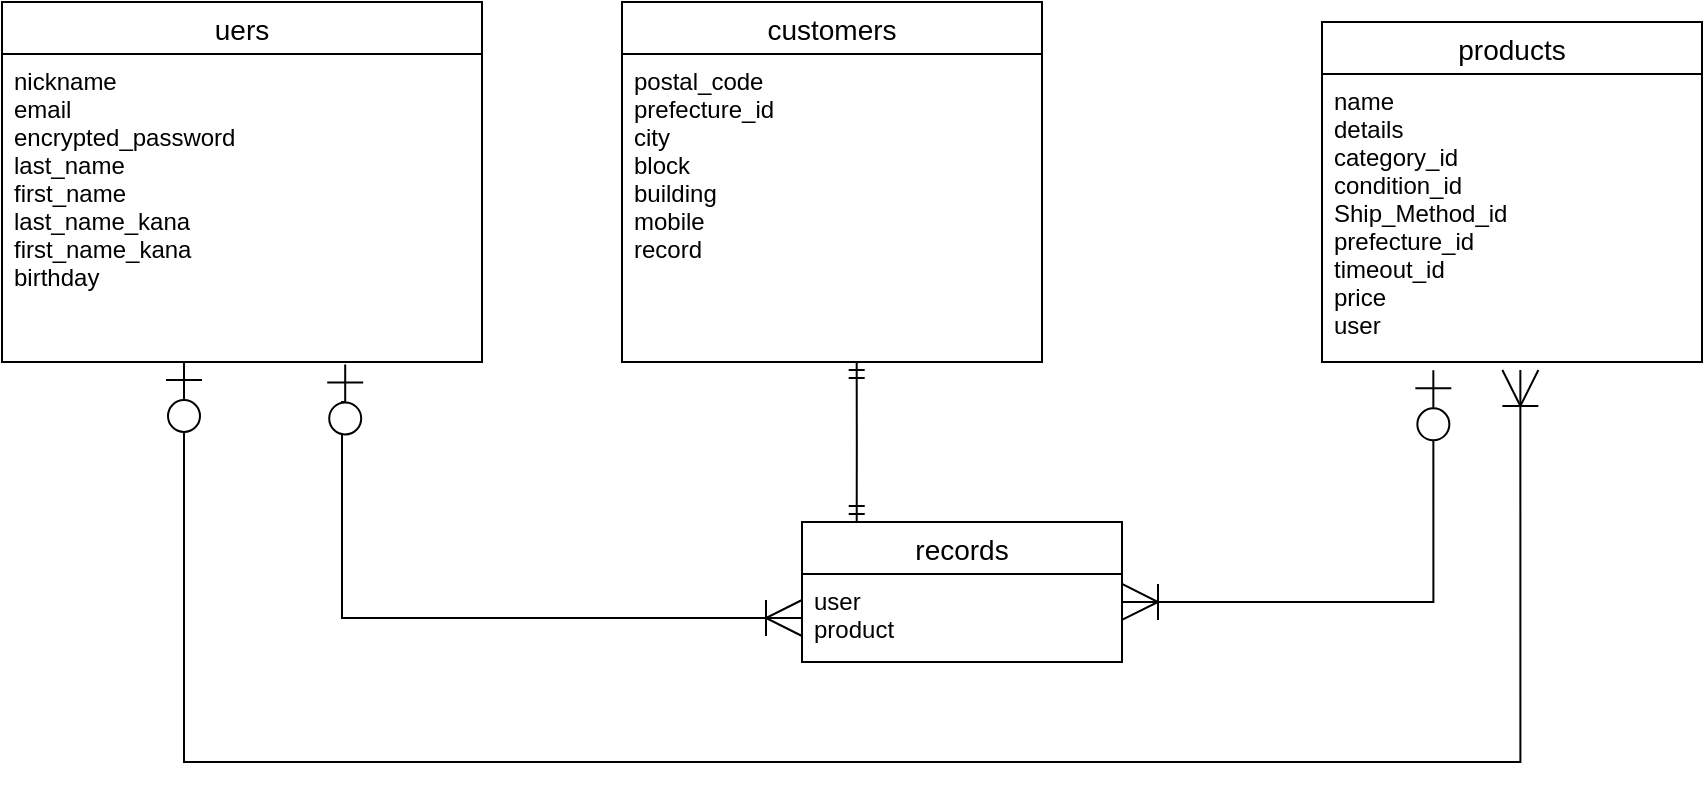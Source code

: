<mxfile>
    <diagram id="JVD0AmcllBKEgss-xGxE" name="ページ1">
        <mxGraphModel dx="899" dy="654" grid="1" gridSize="10" guides="1" tooltips="1" connect="1" arrows="1" fold="1" page="1" pageScale="1" pageWidth="827" pageHeight="1169" math="0" shadow="0">
            <root>
                <mxCell id="0"/>
                <mxCell id="1" parent="0"/>
                <mxCell id="37" value="uers" style="swimlane;fontStyle=0;childLayout=stackLayout;horizontal=1;startSize=26;horizontalStack=0;resizeParent=1;resizeParentMax=0;resizeLast=0;collapsible=1;marginBottom=0;align=center;fontSize=14;" parent="1" vertex="1">
                    <mxGeometry x="40" y="110" width="240" height="180" as="geometry"/>
                </mxCell>
                <mxCell id="38" value="nickname&#10;email&#10;encrypted_password&#10;last_name&#10;first_name&#10;last_name_kana&#10;first_name_kana&#10;birthday" style="text;strokeColor=none;fillColor=none;spacingLeft=4;spacingRight=4;overflow=hidden;rotatable=0;points=[[0,0.5],[1,0.5]];portConstraint=eastwest;fontSize=12;strokeWidth=41;" parent="37" vertex="1">
                    <mxGeometry y="26" width="240" height="154" as="geometry"/>
                </mxCell>
                <mxCell id="42" value="customers" style="swimlane;fontStyle=0;childLayout=stackLayout;horizontal=1;startSize=26;horizontalStack=0;resizeParent=1;resizeParentMax=0;resizeLast=0;collapsible=1;marginBottom=0;align=center;fontSize=14;" vertex="1" parent="1">
                    <mxGeometry x="350" y="110" width="210" height="180" as="geometry"/>
                </mxCell>
                <mxCell id="44" value="postal_code&#10;prefecture_id&#10;city&#10;block&#10;building&#10;mobile&#10;record " style="text;strokeColor=none;fillColor=none;spacingLeft=4;spacingRight=4;overflow=hidden;rotatable=0;points=[[0,0.5],[1,0.5]];portConstraint=eastwest;fontSize=12;" vertex="1" parent="42">
                    <mxGeometry y="26" width="210" height="154" as="geometry"/>
                </mxCell>
                <mxCell id="46" value="records" style="swimlane;fontStyle=0;childLayout=stackLayout;horizontal=1;startSize=26;horizontalStack=0;resizeParent=1;resizeParentMax=0;resizeLast=0;collapsible=1;marginBottom=0;align=center;fontSize=14;" vertex="1" parent="1">
                    <mxGeometry x="440" y="370" width="160" height="70" as="geometry"/>
                </mxCell>
                <mxCell id="48" value="user&#10;product" style="text;strokeColor=none;fillColor=none;spacingLeft=4;spacingRight=4;overflow=hidden;rotatable=0;points=[[0,0.5],[1,0.5]];portConstraint=eastwest;fontSize=12;" vertex="1" parent="46">
                    <mxGeometry y="26" width="160" height="44" as="geometry"/>
                </mxCell>
                <mxCell id="50" value="products" style="swimlane;fontStyle=0;childLayout=stackLayout;horizontal=1;startSize=26;horizontalStack=0;resizeParent=1;resizeParentMax=0;resizeLast=0;collapsible=1;marginBottom=0;align=center;fontSize=14;" vertex="1" parent="1">
                    <mxGeometry x="700" y="120" width="190" height="170" as="geometry"/>
                </mxCell>
                <mxCell id="52" value="name&#10;details&#10; category_id  &#10;condition_id&#10;Ship_Method_id&#10;prefecture_id&#10;timeout_id&#10;price  &#10;user" style="text;strokeColor=none;fillColor=none;spacingLeft=4;spacingRight=4;overflow=hidden;rotatable=0;points=[[0,0.5],[1,0.5]];portConstraint=eastwest;fontSize=12;" vertex="1" parent="50">
                    <mxGeometry y="26" width="190" height="144" as="geometry"/>
                </mxCell>
                <mxCell id="84" value="" style="edgeStyle=orthogonalEdgeStyle;fontSize=12;html=1;endArrow=ERoneToMany;startArrow=ERzeroToOne;rounded=0;entryX=0.522;entryY=1.028;entryDx=0;entryDy=0;entryPerimeter=0;endSize=16;startSize=16;" edge="1" parent="1" target="52">
                    <mxGeometry width="100" height="100" relative="1" as="geometry">
                        <mxPoint x="131" y="290" as="sourcePoint"/>
                        <mxPoint x="800" y="370" as="targetPoint"/>
                        <Array as="points">
                            <mxPoint x="131" y="490"/>
                            <mxPoint x="799" y="490"/>
                        </Array>
                    </mxGeometry>
                </mxCell>
                <mxCell id="85" value="" style="edgeStyle=orthogonalEdgeStyle;fontSize=12;html=1;endArrow=ERmandOne;startArrow=ERmandOne;rounded=0;exitX=0.171;exitY=0;exitDx=0;exitDy=0;exitPerimeter=0;" edge="1" parent="1" source="46">
                    <mxGeometry width="100" height="100" relative="1" as="geometry">
                        <mxPoint x="420" y="336.93" as="sourcePoint"/>
                        <mxPoint x="467.34" y="290" as="targetPoint"/>
                    </mxGeometry>
                </mxCell>
                <mxCell id="87" value="" style="edgeStyle=orthogonalEdgeStyle;fontSize=12;html=1;endArrow=ERoneToMany;startArrow=ERzeroToOne;rounded=0;endSize=16;startSize=16;exitX=0.293;exitY=1.029;exitDx=0;exitDy=0;exitPerimeter=0;entryX=1;entryY=0.318;entryDx=0;entryDy=0;entryPerimeter=0;" edge="1" parent="1" source="52" target="48">
                    <mxGeometry width="100" height="100" relative="1" as="geometry">
                        <mxPoint x="760" y="340" as="sourcePoint"/>
                        <mxPoint x="610" y="410" as="targetPoint"/>
                        <Array as="points">
                            <mxPoint x="756" y="410"/>
                        </Array>
                    </mxGeometry>
                </mxCell>
                <mxCell id="88" value="" style="edgeStyle=orthogonalEdgeStyle;fontSize=12;html=1;endArrow=ERoneToMany;startArrow=ERzeroToOne;rounded=0;endSize=16;startSize=16;entryX=0;entryY=0.5;entryDx=0;entryDy=0;exitX=0.715;exitY=1.008;exitDx=0;exitDy=0;exitPerimeter=0;" edge="1" parent="1" source="38" target="48">
                    <mxGeometry width="100" height="100" relative="1" as="geometry">
                        <mxPoint x="220" y="310" as="sourcePoint"/>
                        <mxPoint x="440" y="320" as="targetPoint"/>
                        <Array as="points">
                            <mxPoint x="212" y="310"/>
                            <mxPoint x="210" y="310"/>
                            <mxPoint x="210" y="418"/>
                        </Array>
                    </mxGeometry>
                </mxCell>
            </root>
        </mxGraphModel>
    </diagram>
</mxfile>